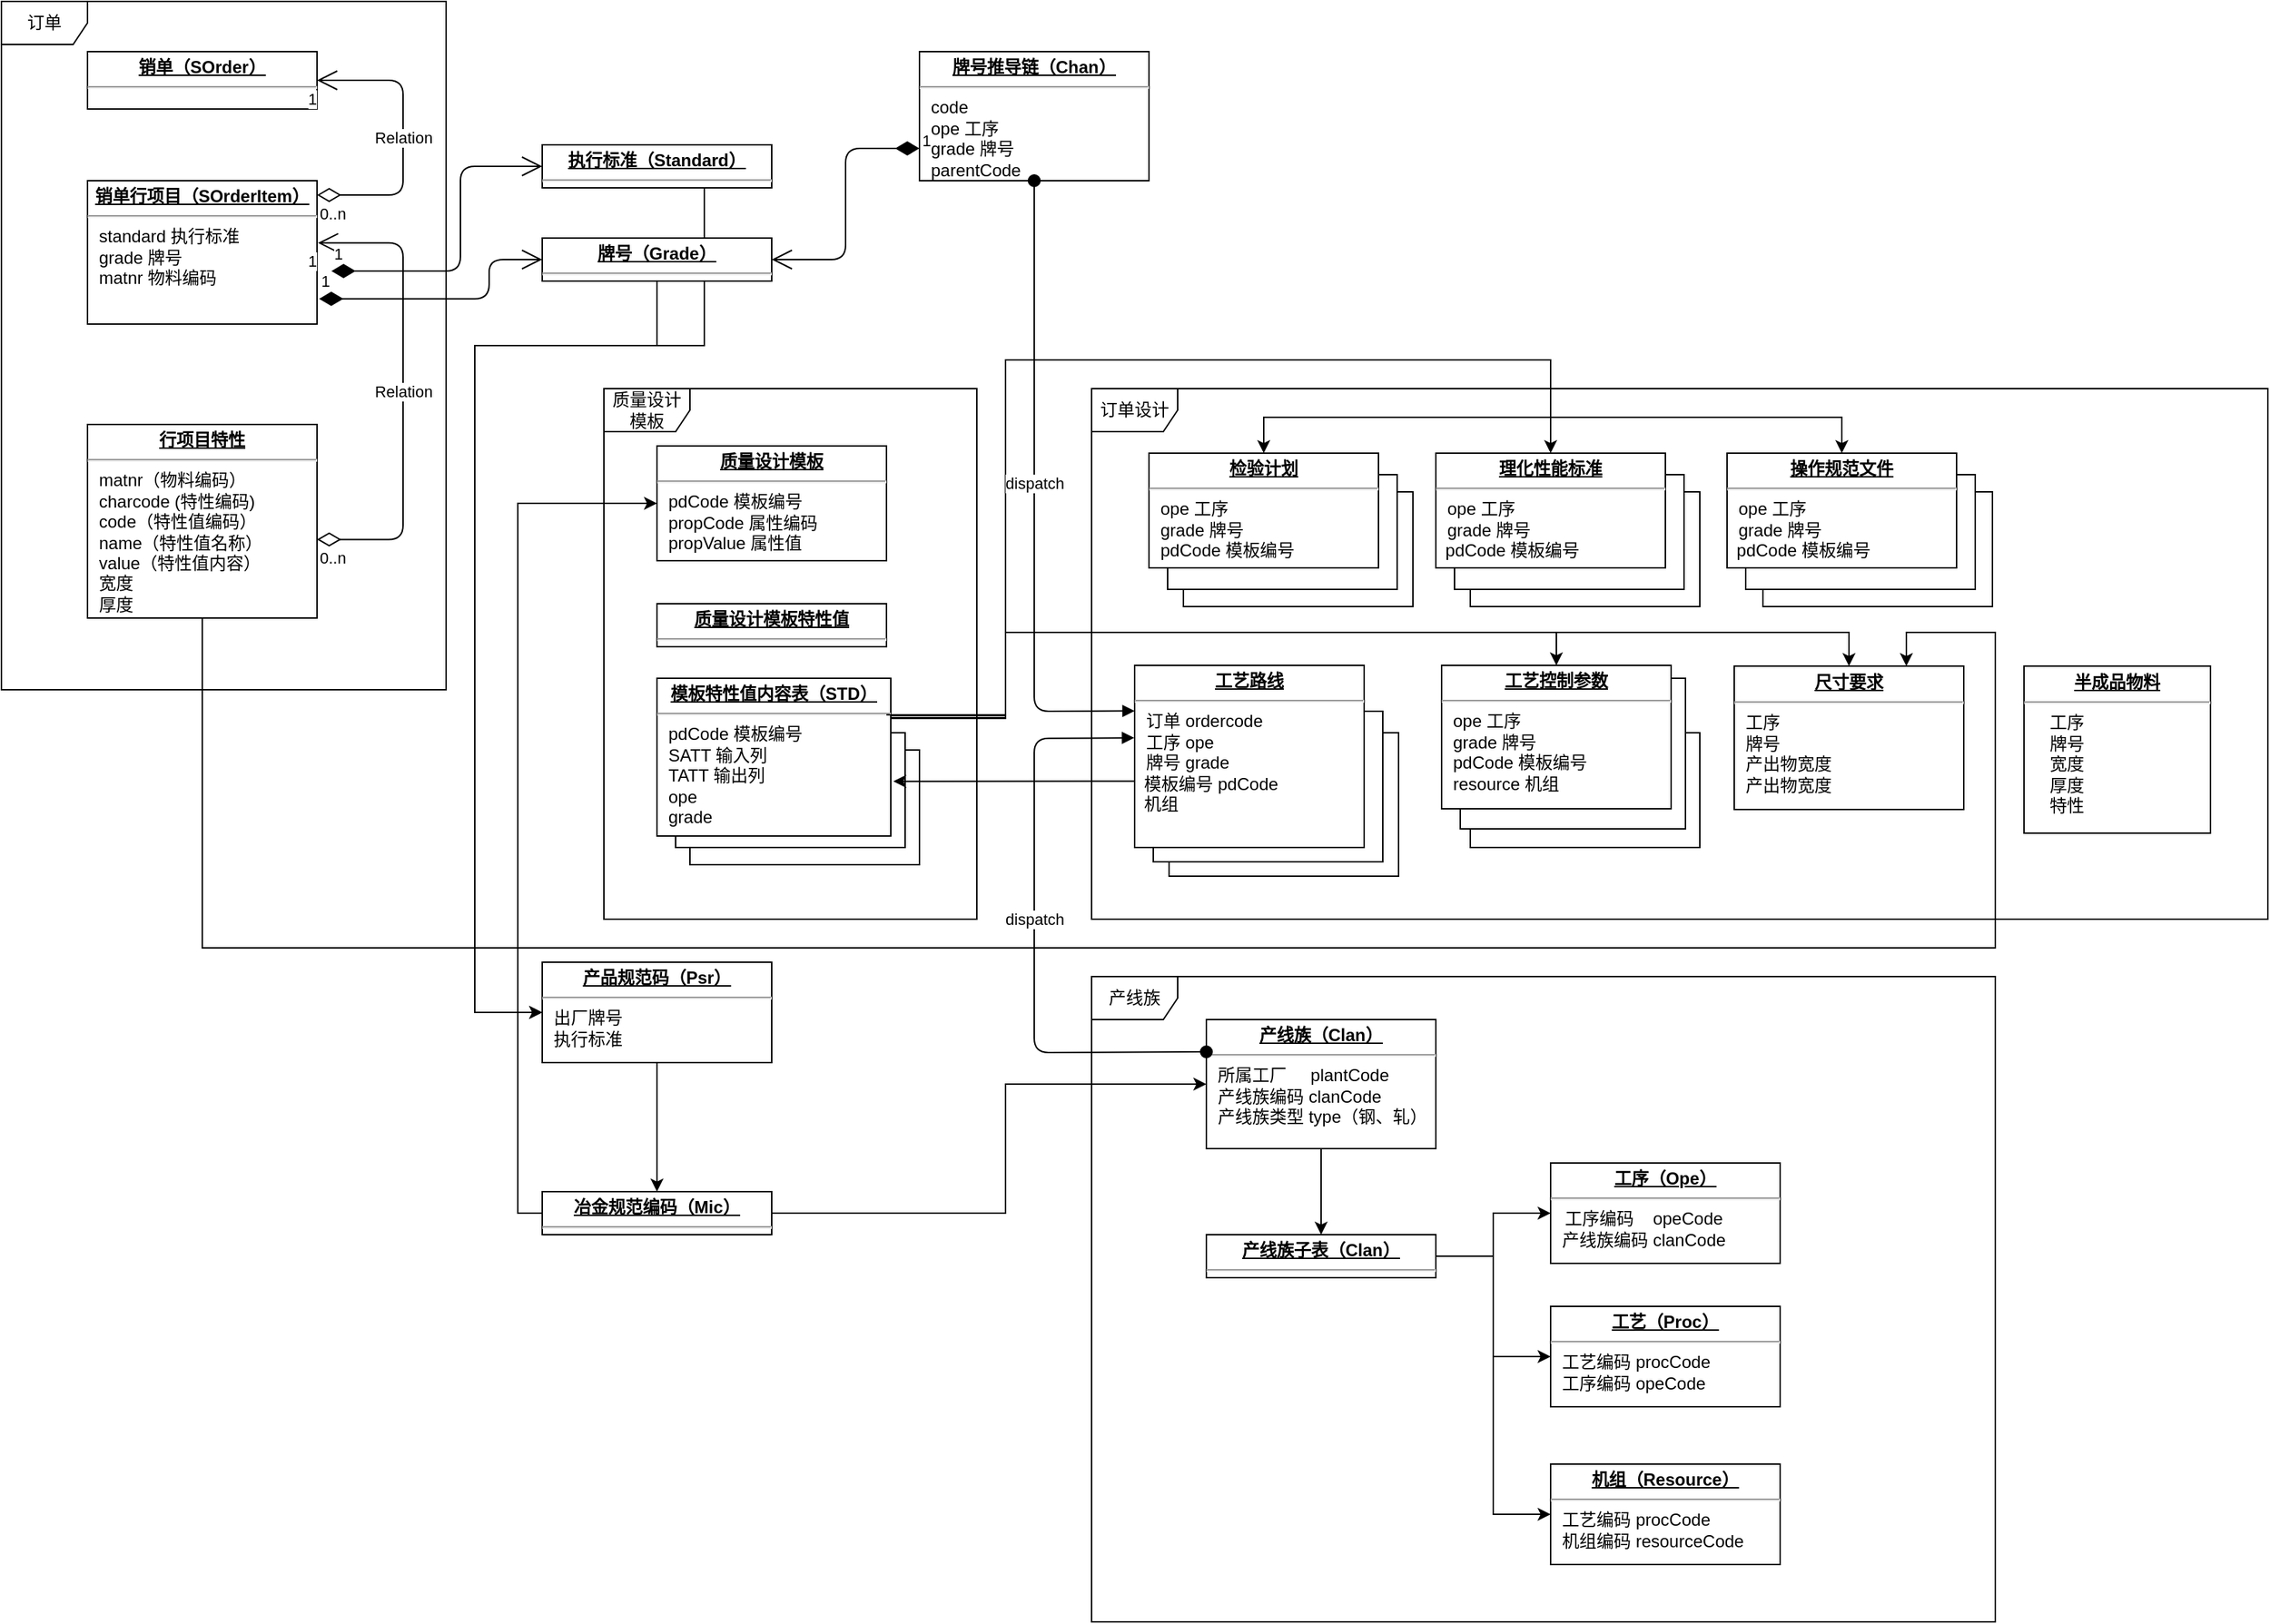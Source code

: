 <mxfile version="14.7.0" type="github">
  <diagram id="wDkvw0Li7lhQuUnuCopA" name="Page-1">
    <mxGraphModel dx="2956" dy="831" grid="1" gridSize="10" guides="1" tooltips="1" connect="1" arrows="1" fold="1" page="1" pageScale="1" pageWidth="827" pageHeight="1169" math="0" shadow="0">
      <root>
        <mxCell id="0" />
        <mxCell id="1" parent="0" />
        <mxCell id="6O5M4Bmvst82YMktr0bX-34" value="产线族" style="shape=umlFrame;whiteSpace=wrap;html=1;" vertex="1" parent="1">
          <mxGeometry x="-30" y="770" width="630" height="450" as="geometry" />
        </mxCell>
        <mxCell id="6O5M4Bmvst82YMktr0bX-16" value="订单设计" style="shape=umlFrame;whiteSpace=wrap;html=1;" vertex="1" parent="1">
          <mxGeometry x="-30" y="360" width="820" height="370" as="geometry" />
        </mxCell>
        <mxCell id="6O5M4Bmvst82YMktr0bX-15" value="质量设计模板" style="shape=umlFrame;whiteSpace=wrap;html=1;" vertex="1" parent="1">
          <mxGeometry x="-370" y="360" width="260" height="370" as="geometry" />
        </mxCell>
        <mxCell id="6O5M4Bmvst82YMktr0bX-14" value="Object" style="html=1;" vertex="1" parent="1">
          <mxGeometry x="-310" y="612" width="160" height="80" as="geometry" />
        </mxCell>
        <mxCell id="6O5M4Bmvst82YMktr0bX-13" value="Object" style="html=1;" vertex="1" parent="1">
          <mxGeometry x="-320" y="600" width="160" height="80" as="geometry" />
        </mxCell>
        <mxCell id="6O5M4Bmvst82YMktr0bX-7" value="Object" style="html=1;" vertex="1" parent="1">
          <mxGeometry x="234" y="432" width="160" height="80" as="geometry" />
        </mxCell>
        <mxCell id="6O5M4Bmvst82YMktr0bX-8" value="Object" style="html=1;" vertex="1" parent="1">
          <mxGeometry x="223" y="420" width="160" height="80" as="geometry" />
        </mxCell>
        <mxCell id="6O5M4Bmvst82YMktr0bX-9" value="Object" style="html=1;" vertex="1" parent="1">
          <mxGeometry x="438" y="432" width="160" height="80" as="geometry" />
        </mxCell>
        <mxCell id="6O5M4Bmvst82YMktr0bX-10" value="Object" style="html=1;" vertex="1" parent="1">
          <mxGeometry x="426" y="420" width="160" height="80" as="geometry" />
        </mxCell>
        <mxCell id="6O5M4Bmvst82YMktr0bX-6" value="Object" style="html=1;" vertex="1" parent="1">
          <mxGeometry x="34" y="432" width="160" height="80" as="geometry" />
        </mxCell>
        <mxCell id="6O5M4Bmvst82YMktr0bX-3" value="Object" style="html=1;" vertex="1" parent="1">
          <mxGeometry x="23" y="420" width="160" height="80" as="geometry" />
        </mxCell>
        <mxCell id="6O5M4Bmvst82YMktr0bX-1" value="订单" style="shape=umlFrame;whiteSpace=wrap;html=1;" vertex="1" parent="1">
          <mxGeometry x="-790" y="90" width="310" height="480" as="geometry" />
        </mxCell>
        <mxCell id="4ImDhPs0vx_Z9GY7AcT3-14" value="&lt;p style=&quot;margin: 0px ; margin-top: 4px ; text-align: center ; text-decoration: underline&quot;&gt;&lt;b&gt;牌号推导链（Chan）&lt;/b&gt;&lt;/p&gt;&lt;hr&gt;&lt;p style=&quot;margin: 0px ; margin-left: 8px&quot;&gt;code&lt;/p&gt;&lt;p style=&quot;margin: 0px ; margin-left: 8px&quot;&gt;ope 工序&lt;br&gt;grade 牌号&lt;/p&gt;&lt;p style=&quot;margin: 0px ; margin-left: 8px&quot;&gt;parentCode&lt;/p&gt;" style="verticalAlign=top;align=left;overflow=fill;fontSize=12;fontFamily=Helvetica;html=1;" parent="1" vertex="1">
          <mxGeometry x="-150" y="125" width="160" height="90" as="geometry" />
        </mxCell>
        <mxCell id="6O5M4Bmvst82YMktr0bX-22" style="edgeStyle=orthogonalEdgeStyle;rounded=0;orthogonalLoop=1;jettySize=auto;html=1;exitX=0.25;exitY=1;exitDx=0;exitDy=0;entryX=0;entryY=0.5;entryDx=0;entryDy=0;" edge="1" parent="1" source="4ImDhPs0vx_Z9GY7AcT3-31" target="6O5M4Bmvst82YMktr0bX-21">
          <mxGeometry relative="1" as="geometry">
            <Array as="points">
              <mxPoint x="-300" y="220" />
              <mxPoint x="-300" y="330" />
              <mxPoint x="-460" y="330" />
              <mxPoint x="-460" y="795" />
            </Array>
          </mxGeometry>
        </mxCell>
        <mxCell id="4ImDhPs0vx_Z9GY7AcT3-31" value="&lt;p style=&quot;margin: 0px ; margin-top: 4px ; text-align: center ; text-decoration: underline&quot;&gt;&lt;b&gt;执行标准（Standard）&lt;/b&gt;&lt;/p&gt;&lt;hr&gt;&lt;p style=&quot;margin: 0px ; margin-left: 8px&quot;&gt;&lt;br&gt;&lt;/p&gt;" style="verticalAlign=top;align=left;overflow=fill;fontSize=12;fontFamily=Helvetica;html=1;" parent="1" vertex="1">
          <mxGeometry x="-413" y="190" width="160" height="30" as="geometry" />
        </mxCell>
        <mxCell id="4ImDhPs0vx_Z9GY7AcT3-32" value="&lt;p style=&quot;margin: 0px ; margin-top: 4px ; text-align: center ; text-decoration: underline&quot;&gt;&lt;b&gt;销单（SOrder）&lt;/b&gt;&lt;/p&gt;&lt;hr&gt;&lt;p style=&quot;margin: 0px ; margin-left: 8px&quot;&gt;&lt;br&gt;&lt;/p&gt;" style="verticalAlign=top;align=left;overflow=fill;fontSize=12;fontFamily=Helvetica;html=1;" parent="1" vertex="1">
          <mxGeometry x="-730" y="125" width="160" height="40" as="geometry" />
        </mxCell>
        <mxCell id="4ImDhPs0vx_Z9GY7AcT3-33" value="&lt;p style=&quot;margin: 0px ; margin-top: 4px ; text-align: center ; text-decoration: underline&quot;&gt;&lt;b&gt;销单行项目（SOrderItem）&lt;/b&gt;&lt;/p&gt;&lt;hr&gt;&lt;p style=&quot;margin: 0px ; margin-left: 8px&quot;&gt;standard 执行标准&lt;br&gt;grade 牌号&lt;br&gt;&lt;/p&gt;&lt;p style=&quot;margin: 0px ; margin-left: 8px&quot;&gt;matnr 物料编码&lt;/p&gt;" style="verticalAlign=top;align=left;overflow=fill;fontSize=12;fontFamily=Helvetica;html=1;" parent="1" vertex="1">
          <mxGeometry x="-730" y="215" width="160" height="100" as="geometry" />
        </mxCell>
        <mxCell id="4ImDhPs0vx_Z9GY7AcT3-34" value="Relation" style="endArrow=open;html=1;endSize=12;startArrow=diamondThin;startSize=14;startFill=0;edgeStyle=orthogonalEdgeStyle;entryX=1;entryY=0.5;entryDx=0;entryDy=0;exitX=1;exitY=0.1;exitDx=0;exitDy=0;exitPerimeter=0;" parent="1" source="4ImDhPs0vx_Z9GY7AcT3-33" target="4ImDhPs0vx_Z9GY7AcT3-32" edge="1">
          <mxGeometry relative="1" as="geometry">
            <mxPoint x="-340" y="510" as="sourcePoint" />
            <mxPoint x="-180" y="510" as="targetPoint" />
            <Array as="points">
              <mxPoint x="-510" y="225" />
              <mxPoint x="-510" y="145" />
            </Array>
          </mxGeometry>
        </mxCell>
        <mxCell id="4ImDhPs0vx_Z9GY7AcT3-35" value="0..n" style="edgeLabel;resizable=0;html=1;align=left;verticalAlign=top;" parent="4ImDhPs0vx_Z9GY7AcT3-34" connectable="0" vertex="1">
          <mxGeometry x="-1" relative="1" as="geometry" />
        </mxCell>
        <mxCell id="4ImDhPs0vx_Z9GY7AcT3-36" value="1" style="edgeLabel;resizable=0;html=1;align=right;verticalAlign=top;" parent="4ImDhPs0vx_Z9GY7AcT3-34" connectable="0" vertex="1">
          <mxGeometry x="1" relative="1" as="geometry" />
        </mxCell>
        <mxCell id="6O5M4Bmvst82YMktr0bX-65" style="edgeStyle=orthogonalEdgeStyle;rounded=0;orthogonalLoop=1;jettySize=auto;html=1;entryX=0.75;entryY=0;entryDx=0;entryDy=0;" edge="1" parent="1" source="4ImDhPs0vx_Z9GY7AcT3-37" target="6O5M4Bmvst82YMktr0bX-62">
          <mxGeometry relative="1" as="geometry">
            <Array as="points">
              <mxPoint x="-650" y="750" />
              <mxPoint x="600" y="750" />
              <mxPoint x="600" y="530" />
              <mxPoint x="538" y="530" />
            </Array>
          </mxGeometry>
        </mxCell>
        <mxCell id="4ImDhPs0vx_Z9GY7AcT3-37" value="&lt;p style=&quot;margin: 0px ; margin-top: 4px ; text-align: center ; text-decoration: underline&quot;&gt;&lt;b&gt;行项目特性&lt;/b&gt;&lt;/p&gt;&lt;hr&gt;&lt;p style=&quot;margin: 0px ; margin-left: 8px&quot;&gt;matnr（物料编码）&lt;/p&gt;&lt;p style=&quot;margin: 0px ; margin-left: 8px&quot;&gt;charcode (特性编码)&lt;/p&gt;&lt;p style=&quot;margin: 0px ; margin-left: 8px&quot;&gt;code（特性值编码）&lt;br&gt;name（特性值名称）&lt;br&gt;value（特性值内容）&lt;/p&gt;&lt;p style=&quot;margin: 0px ; margin-left: 8px&quot;&gt;宽度&lt;/p&gt;&lt;p style=&quot;margin: 0px ; margin-left: 8px&quot;&gt;厚度&lt;/p&gt;" style="verticalAlign=top;align=left;overflow=fill;fontSize=12;fontFamily=Helvetica;html=1;" parent="1" vertex="1">
          <mxGeometry x="-730" y="385" width="160" height="135" as="geometry" />
        </mxCell>
        <mxCell id="4ImDhPs0vx_Z9GY7AcT3-38" value="Relation" style="endArrow=open;html=1;endSize=12;startArrow=diamondThin;startSize=14;startFill=0;edgeStyle=orthogonalEdgeStyle;exitX=1;exitY=0.594;exitDx=0;exitDy=0;exitPerimeter=0;entryX=1.004;entryY=0.434;entryDx=0;entryDy=0;entryPerimeter=0;" parent="1" source="4ImDhPs0vx_Z9GY7AcT3-37" target="4ImDhPs0vx_Z9GY7AcT3-33" edge="1">
          <mxGeometry relative="1" as="geometry">
            <mxPoint x="-410" y="417.5" as="sourcePoint" />
            <mxPoint x="-630" y="260" as="targetPoint" />
            <Array as="points">
              <mxPoint x="-510" y="465" />
              <mxPoint x="-510" y="258" />
            </Array>
          </mxGeometry>
        </mxCell>
        <mxCell id="4ImDhPs0vx_Z9GY7AcT3-39" value="0..n" style="edgeLabel;resizable=0;html=1;align=left;verticalAlign=top;" parent="4ImDhPs0vx_Z9GY7AcT3-38" connectable="0" vertex="1">
          <mxGeometry x="-1" relative="1" as="geometry" />
        </mxCell>
        <mxCell id="4ImDhPs0vx_Z9GY7AcT3-40" value="1" style="edgeLabel;resizable=0;html=1;align=right;verticalAlign=top;" parent="4ImDhPs0vx_Z9GY7AcT3-38" connectable="0" vertex="1">
          <mxGeometry x="1" relative="1" as="geometry" />
        </mxCell>
        <mxCell id="6O5M4Bmvst82YMktr0bX-23" style="edgeStyle=orthogonalEdgeStyle;rounded=0;orthogonalLoop=1;jettySize=auto;html=1;entryX=0;entryY=0.5;entryDx=0;entryDy=0;" edge="1" parent="1" source="1j3gliMTqgzObGHV8MeY-1" target="6O5M4Bmvst82YMktr0bX-21">
          <mxGeometry relative="1" as="geometry">
            <mxPoint x="-420.0" y="830" as="targetPoint" />
            <Array as="points">
              <mxPoint x="-333" y="330" />
              <mxPoint x="-460" y="330" />
              <mxPoint x="-460" y="795" />
            </Array>
          </mxGeometry>
        </mxCell>
        <mxCell id="1j3gliMTqgzObGHV8MeY-1" value="&lt;p style=&quot;margin: 0px ; margin-top: 4px ; text-align: center ; text-decoration: underline&quot;&gt;&lt;b&gt;牌号（Grade）&lt;/b&gt;&lt;/p&gt;&lt;hr&gt;&lt;p style=&quot;margin: 0px ; margin-left: 8px&quot;&gt;&lt;br&gt;&lt;/p&gt;" style="verticalAlign=top;align=left;overflow=fill;fontSize=12;fontFamily=Helvetica;html=1;" parent="1" vertex="1">
          <mxGeometry x="-413" y="255" width="160" height="30" as="geometry" />
        </mxCell>
        <mxCell id="1j3gliMTqgzObGHV8MeY-4" value="1" style="endArrow=open;html=1;endSize=12;startArrow=diamondThin;startSize=14;startFill=1;edgeStyle=orthogonalEdgeStyle;align=left;verticalAlign=bottom;entryX=0;entryY=0.5;entryDx=0;entryDy=0;" parent="1" target="4ImDhPs0vx_Z9GY7AcT3-31" edge="1">
          <mxGeometry x="-1" y="3" relative="1" as="geometry">
            <mxPoint x="-560" y="278" as="sourcePoint" />
            <mxPoint x="-260" y="70" as="targetPoint" />
            <Array as="points">
              <mxPoint x="-470" y="278" />
              <mxPoint x="-470" y="205" />
            </Array>
          </mxGeometry>
        </mxCell>
        <mxCell id="1j3gliMTqgzObGHV8MeY-8" value="1" style="endArrow=open;html=1;endSize=12;startArrow=diamondThin;startSize=14;startFill=1;edgeStyle=orthogonalEdgeStyle;align=left;verticalAlign=bottom;exitX=0;exitY=0.75;exitDx=0;exitDy=0;entryX=1;entryY=0.5;entryDx=0;entryDy=0;" parent="1" source="4ImDhPs0vx_Z9GY7AcT3-14" target="1j3gliMTqgzObGHV8MeY-1" edge="1">
          <mxGeometry x="-1" y="3" relative="1" as="geometry">
            <mxPoint x="-90" y="400.03" as="sourcePoint" />
            <mxPoint x="90" y="422.53" as="targetPoint" />
          </mxGeometry>
        </mxCell>
        <mxCell id="1j3gliMTqgzObGHV8MeY-9" value="&lt;p style=&quot;margin: 0px ; margin-top: 4px ; text-align: center ; text-decoration: underline&quot;&gt;&lt;b&gt;检验计划&lt;/b&gt;&lt;/p&gt;&lt;hr&gt;&lt;p style=&quot;margin: 0px ; margin-left: 8px&quot;&gt;ope 工序&lt;br&gt;grade 牌号&lt;br&gt;&lt;/p&gt;&lt;p style=&quot;margin: 0px ; margin-left: 8px&quot;&gt;pdCode 模板编号&lt;/p&gt;" style="verticalAlign=top;align=left;overflow=fill;fontSize=12;fontFamily=Helvetica;html=1;" parent="1" vertex="1">
          <mxGeometry x="10" y="405" width="160" height="80" as="geometry" />
        </mxCell>
        <mxCell id="1j3gliMTqgzObGHV8MeY-10" value="&lt;p style=&quot;margin: 0px ; margin-top: 4px ; text-align: center ; text-decoration: underline&quot;&gt;&lt;b&gt;理化性能标准&lt;/b&gt;&lt;/p&gt;&lt;hr&gt;&lt;p style=&quot;margin: 0px ; margin-left: 8px&quot;&gt;ope 工序&lt;br&gt;grade 牌号&lt;br&gt;&lt;/p&gt;&lt;p style=&quot;margin: 0px ; margin-left: 8px&quot;&gt;&lt;/p&gt;&amp;nbsp; pdCode 模板编号" style="verticalAlign=top;align=left;overflow=fill;fontSize=12;fontFamily=Helvetica;html=1;" parent="1" vertex="1">
          <mxGeometry x="210" y="405" width="160" height="80" as="geometry" />
        </mxCell>
        <mxCell id="1j3gliMTqgzObGHV8MeY-12" value="&lt;p style=&quot;margin: 0px ; margin-top: 4px ; text-align: center ; text-decoration: underline&quot;&gt;&lt;b&gt;操作规范文件&lt;/b&gt;&lt;/p&gt;&lt;hr&gt;&lt;p style=&quot;margin: 0px ; margin-left: 8px&quot;&gt;ope 工序&lt;br&gt;grade 牌号&lt;/p&gt;&amp;nbsp; pdCode 模板编号" style="verticalAlign=top;align=left;overflow=fill;fontSize=12;fontFamily=Helvetica;html=1;" parent="1" vertex="1">
          <mxGeometry x="413" y="405" width="160" height="80" as="geometry" />
        </mxCell>
        <mxCell id="1j3gliMTqgzObGHV8MeY-21" value="&lt;p style=&quot;margin: 0px ; margin-top: 4px ; text-align: center ; text-decoration: underline&quot;&gt;&lt;b&gt;质量设计模板&lt;/b&gt;&lt;/p&gt;&lt;hr&gt;&lt;p style=&quot;margin: 0px ; margin-left: 8px&quot;&gt;pdCode 模板编号&lt;/p&gt;&lt;p style=&quot;margin: 0px ; margin-left: 8px&quot;&gt;propCode 属性编码&lt;br&gt;&lt;/p&gt;&lt;p style=&quot;margin: 0px ; margin-left: 8px&quot;&gt;propValue 属性值&lt;br&gt;&lt;/p&gt;" style="verticalAlign=top;align=left;overflow=fill;fontSize=12;fontFamily=Helvetica;html=1;" parent="1" vertex="1">
          <mxGeometry x="-333" y="400" width="160" height="80" as="geometry" />
        </mxCell>
        <mxCell id="1j3gliMTqgzObGHV8MeY-22" value="&lt;p style=&quot;margin: 0px ; margin-top: 4px ; text-align: center ; text-decoration: underline&quot;&gt;&lt;b&gt;质量设计模板特性值&lt;/b&gt;&lt;/p&gt;&lt;hr&gt;&lt;p style=&quot;margin: 0px ; margin-left: 8px&quot;&gt;&lt;br&gt;&lt;/p&gt;" style="verticalAlign=top;align=left;overflow=fill;fontSize=12;fontFamily=Helvetica;html=1;" parent="1" vertex="1">
          <mxGeometry x="-333" y="510" width="160" height="30" as="geometry" />
        </mxCell>
        <mxCell id="6O5M4Bmvst82YMktr0bX-2" value="1" style="endArrow=open;html=1;endSize=12;startArrow=diamondThin;startSize=14;startFill=1;edgeStyle=orthogonalEdgeStyle;align=left;verticalAlign=bottom;entryX=0;entryY=0.5;entryDx=0;entryDy=0;exitX=1.009;exitY=0.824;exitDx=0;exitDy=0;exitPerimeter=0;" edge="1" parent="1" source="4ImDhPs0vx_Z9GY7AcT3-33" target="1j3gliMTqgzObGHV8MeY-1">
          <mxGeometry x="-1" y="3" relative="1" as="geometry">
            <mxPoint x="-550" y="288" as="sourcePoint" />
            <mxPoint x="-360" y="210" as="targetPoint" />
            <Array as="points">
              <mxPoint x="-450" y="297" />
              <mxPoint x="-450" y="270" />
            </Array>
          </mxGeometry>
        </mxCell>
        <mxCell id="6O5M4Bmvst82YMktr0bX-18" style="edgeStyle=orthogonalEdgeStyle;rounded=0;orthogonalLoop=1;jettySize=auto;html=1;entryX=0.5;entryY=0;entryDx=0;entryDy=0;exitX=1;exitY=0.25;exitDx=0;exitDy=0;" edge="1" parent="1" source="6O5M4Bmvst82YMktr0bX-12" target="1j3gliMTqgzObGHV8MeY-9">
          <mxGeometry relative="1" as="geometry">
            <mxPoint x="110" y="670" as="targetPoint" />
            <Array as="points">
              <mxPoint x="-90" y="588" />
              <mxPoint x="-90" y="340" />
              <mxPoint x="290" y="340" />
              <mxPoint x="290" y="380" />
              <mxPoint x="90" y="380" />
            </Array>
          </mxGeometry>
        </mxCell>
        <mxCell id="6O5M4Bmvst82YMktr0bX-58" style="edgeStyle=orthogonalEdgeStyle;rounded=0;orthogonalLoop=1;jettySize=auto;html=1;entryX=0.5;entryY=0;entryDx=0;entryDy=0;" edge="1" parent="1" target="6O5M4Bmvst82YMktr0bX-28">
          <mxGeometry relative="1" as="geometry">
            <mxPoint x="-170" y="590.0" as="sourcePoint" />
            <mxPoint x="334" y="553" as="targetPoint" />
            <Array as="points">
              <mxPoint x="-90" y="590" />
              <mxPoint x="-90" y="530" />
              <mxPoint x="294" y="530" />
            </Array>
          </mxGeometry>
        </mxCell>
        <mxCell id="6O5M4Bmvst82YMktr0bX-64" style="edgeStyle=orthogonalEdgeStyle;rounded=0;orthogonalLoop=1;jettySize=auto;html=1;entryX=0.5;entryY=0;entryDx=0;entryDy=0;" edge="1" parent="1" source="6O5M4Bmvst82YMktr0bX-12" target="6O5M4Bmvst82YMktr0bX-62">
          <mxGeometry relative="1" as="geometry">
            <Array as="points">
              <mxPoint x="-90" y="590" />
              <mxPoint x="-90" y="530" />
              <mxPoint x="498" y="530" />
            </Array>
          </mxGeometry>
        </mxCell>
        <mxCell id="6O5M4Bmvst82YMktr0bX-12" value="&lt;p style=&quot;margin: 0px ; margin-top: 4px ; text-align: center ; text-decoration: underline&quot;&gt;&lt;b&gt;模板特性值内容表（STD）&lt;/b&gt;&lt;/p&gt;&lt;hr&gt;&lt;p style=&quot;margin: 0px ; margin-left: 8px&quot;&gt;pdCode 模板编号&lt;br&gt;SATT 输入列&lt;br&gt;TATT 输出列&lt;/p&gt;&lt;p style=&quot;margin: 0px ; margin-left: 8px&quot;&gt;ope&lt;/p&gt;&lt;p style=&quot;margin: 0px ; margin-left: 8px&quot;&gt;grade&lt;/p&gt;" style="verticalAlign=top;align=left;overflow=fill;fontSize=12;fontFamily=Helvetica;html=1;" vertex="1" parent="1">
          <mxGeometry x="-333" y="562" width="163" height="110" as="geometry" />
        </mxCell>
        <mxCell id="6O5M4Bmvst82YMktr0bX-20" style="edgeStyle=orthogonalEdgeStyle;rounded=0;orthogonalLoop=1;jettySize=auto;html=1;entryX=0.5;entryY=0;entryDx=0;entryDy=0;exitX=1;exitY=0.25;exitDx=0;exitDy=0;" edge="1" parent="1">
          <mxGeometry relative="1" as="geometry">
            <mxPoint x="493" y="405" as="targetPoint" />
            <mxPoint x="-173" y="587.5" as="sourcePoint" />
            <Array as="points">
              <mxPoint x="-90" y="588" />
              <mxPoint x="-90" y="340" />
              <mxPoint x="290" y="340" />
              <mxPoint x="290" y="380" />
              <mxPoint x="493" y="380" />
            </Array>
          </mxGeometry>
        </mxCell>
        <mxCell id="6O5M4Bmvst82YMktr0bX-19" style="edgeStyle=orthogonalEdgeStyle;rounded=0;orthogonalLoop=1;jettySize=auto;html=1;exitX=1;exitY=0.25;exitDx=0;exitDy=0;" edge="1" parent="1" source="6O5M4Bmvst82YMktr0bX-12">
          <mxGeometry relative="1" as="geometry">
            <mxPoint x="290" y="405" as="targetPoint" />
            <mxPoint x="-163" y="597.5" as="sourcePoint" />
            <Array as="points">
              <mxPoint x="-90" y="589" />
              <mxPoint x="-90" y="340" />
              <mxPoint x="290" y="340" />
            </Array>
          </mxGeometry>
        </mxCell>
        <mxCell id="6O5M4Bmvst82YMktr0bX-25" style="edgeStyle=orthogonalEdgeStyle;rounded=0;orthogonalLoop=1;jettySize=auto;html=1;entryX=0.5;entryY=0;entryDx=0;entryDy=0;" edge="1" parent="1" source="6O5M4Bmvst82YMktr0bX-21" target="6O5M4Bmvst82YMktr0bX-24">
          <mxGeometry relative="1" as="geometry" />
        </mxCell>
        <mxCell id="6O5M4Bmvst82YMktr0bX-21" value="&lt;p style=&quot;margin: 0px ; margin-top: 4px ; text-align: center ; text-decoration: underline&quot;&gt;&lt;b&gt;产品规范码（Psr）&lt;/b&gt;&lt;/p&gt;&lt;hr&gt;&lt;p style=&quot;margin: 0px ; margin-left: 8px&quot;&gt;出厂牌号&lt;/p&gt;&lt;p style=&quot;margin: 0px ; margin-left: 8px&quot;&gt;执行标准&lt;/p&gt;&lt;p style=&quot;margin: 0px ; margin-left: 8px&quot;&gt;&lt;br&gt;&lt;/p&gt;" style="verticalAlign=top;align=left;overflow=fill;fontSize=12;fontFamily=Helvetica;html=1;" vertex="1" parent="1">
          <mxGeometry x="-413" y="760" width="160" height="70" as="geometry" />
        </mxCell>
        <mxCell id="6O5M4Bmvst82YMktr0bX-32" value="" style="edgeStyle=orthogonalEdgeStyle;rounded=0;orthogonalLoop=1;jettySize=auto;html=1;entryX=0;entryY=0.5;entryDx=0;entryDy=0;" edge="1" parent="1" source="6O5M4Bmvst82YMktr0bX-24" target="6O5M4Bmvst82YMktr0bX-33">
          <mxGeometry relative="1" as="geometry">
            <mxPoint x="-153" y="915" as="targetPoint" />
            <Array as="points">
              <mxPoint x="-90" y="935" />
              <mxPoint x="-90" y="845" />
            </Array>
          </mxGeometry>
        </mxCell>
        <mxCell id="6O5M4Bmvst82YMktr0bX-67" style="edgeStyle=orthogonalEdgeStyle;rounded=0;orthogonalLoop=1;jettySize=auto;html=1;entryX=0;entryY=0.5;entryDx=0;entryDy=0;" edge="1" parent="1" source="6O5M4Bmvst82YMktr0bX-24" target="1j3gliMTqgzObGHV8MeY-21">
          <mxGeometry relative="1" as="geometry">
            <Array as="points">
              <mxPoint x="-430" y="935" />
              <mxPoint x="-430" y="440" />
            </Array>
          </mxGeometry>
        </mxCell>
        <mxCell id="6O5M4Bmvst82YMktr0bX-24" value="&lt;p style=&quot;margin: 0px ; margin-top: 4px ; text-align: center ; text-decoration: underline&quot;&gt;&lt;b&gt;冶金规范编码（Mic）&lt;/b&gt;&lt;/p&gt;&lt;hr&gt;&lt;p style=&quot;margin: 0px ; margin-left: 8px&quot;&gt;&lt;br&gt;&lt;/p&gt;" style="verticalAlign=top;align=left;overflow=fill;fontSize=12;fontFamily=Helvetica;html=1;" vertex="1" parent="1">
          <mxGeometry x="-413" y="920" width="160" height="30" as="geometry" />
        </mxCell>
        <mxCell id="6O5M4Bmvst82YMktr0bX-26" value="Object" style="html=1;" vertex="1" parent="1">
          <mxGeometry x="234" y="600" width="160" height="80" as="geometry" />
        </mxCell>
        <mxCell id="6O5M4Bmvst82YMktr0bX-27" value="Object" style="html=1;" vertex="1" parent="1">
          <mxGeometry x="227" y="562" width="157" height="105" as="geometry" />
        </mxCell>
        <mxCell id="6O5M4Bmvst82YMktr0bX-28" value="&lt;p style=&quot;margin: 0px ; margin-top: 4px ; text-align: center ; text-decoration: underline&quot;&gt;&lt;b&gt;工艺控制参数&lt;/b&gt;&lt;/p&gt;&lt;hr&gt;&lt;p style=&quot;margin: 0px ; margin-left: 8px&quot;&gt;ope 工序&lt;br&gt;grade 牌号&lt;br&gt;&lt;/p&gt;&lt;p style=&quot;margin: 0px ; margin-left: 8px&quot;&gt;pdCode 模板编号&lt;/p&gt;&lt;p style=&quot;margin: 0px ; margin-left: 8px&quot;&gt;resource 机组&lt;/p&gt;" style="verticalAlign=top;align=left;overflow=fill;fontSize=12;fontFamily=Helvetica;html=1;" vertex="1" parent="1">
          <mxGeometry x="214" y="553" width="160" height="100" as="geometry" />
        </mxCell>
        <mxCell id="6O5M4Bmvst82YMktr0bX-39" value="" style="edgeStyle=orthogonalEdgeStyle;rounded=0;orthogonalLoop=1;jettySize=auto;html=1;" edge="1" parent="1" source="6O5M4Bmvst82YMktr0bX-33" target="6O5M4Bmvst82YMktr0bX-38">
          <mxGeometry relative="1" as="geometry" />
        </mxCell>
        <mxCell id="6O5M4Bmvst82YMktr0bX-33" value="&lt;p style=&quot;margin: 0px ; margin-top: 4px ; text-align: center ; text-decoration: underline&quot;&gt;&lt;b&gt;产线族（Clan）&lt;/b&gt;&lt;/p&gt;&lt;hr&gt;&lt;p style=&quot;margin: 0px ; margin-left: 8px&quot;&gt;所属工厂&amp;nbsp; &amp;nbsp; &amp;nbsp;plantCode&lt;/p&gt;&lt;p style=&quot;margin: 0px ; margin-left: 8px&quot;&gt;产线族编码 clanCode&lt;/p&gt;&lt;p style=&quot;margin: 0px ; margin-left: 8px&quot;&gt;产线族类型 type（钢、轧）&lt;/p&gt;" style="verticalAlign=top;align=left;overflow=fill;fontSize=12;fontFamily=Helvetica;html=1;" vertex="1" parent="1">
          <mxGeometry x="50" y="800" width="160" height="90" as="geometry" />
        </mxCell>
        <mxCell id="6O5M4Bmvst82YMktr0bX-35" value="&lt;p style=&quot;margin: 0px ; margin-top: 4px ; text-align: center ; text-decoration: underline&quot;&gt;&lt;b&gt;工序（Ope）&lt;/b&gt;&lt;/p&gt;&lt;hr&gt;&amp;nbsp; &amp;nbsp;工序编码&amp;nbsp; &amp;nbsp; opeCode&lt;br&gt;&lt;p style=&quot;margin: 0px ; margin-left: 8px&quot;&gt;产线族编码 clanCode&amp;nbsp;&lt;/p&gt;" style="verticalAlign=top;align=left;overflow=fill;fontSize=12;fontFamily=Helvetica;html=1;" vertex="1" parent="1">
          <mxGeometry x="290" y="900" width="160" height="70" as="geometry" />
        </mxCell>
        <mxCell id="6O5M4Bmvst82YMktr0bX-36" value="&lt;p style=&quot;margin: 0px ; margin-top: 4px ; text-align: center ; text-decoration: underline&quot;&gt;&lt;b&gt;工艺（Proc）&lt;/b&gt;&lt;/p&gt;&lt;hr&gt;&lt;p style=&quot;margin: 0px ; margin-left: 8px&quot;&gt;工艺编码 procCode&lt;/p&gt;&lt;p style=&quot;margin: 0px ; margin-left: 8px&quot;&gt;工序编码 opeCode&lt;/p&gt;" style="verticalAlign=top;align=left;overflow=fill;fontSize=12;fontFamily=Helvetica;html=1;" vertex="1" parent="1">
          <mxGeometry x="290" y="1000" width="160" height="70" as="geometry" />
        </mxCell>
        <mxCell id="6O5M4Bmvst82YMktr0bX-37" value="&lt;p style=&quot;margin: 0px ; margin-top: 4px ; text-align: center ; text-decoration: underline&quot;&gt;&lt;b&gt;机组（Resource）&lt;/b&gt;&lt;/p&gt;&lt;hr&gt;&lt;p style=&quot;margin: 0px ; margin-left: 8px&quot;&gt;工艺编码 procCode&lt;/p&gt;&lt;p style=&quot;margin: 0px ; margin-left: 8px&quot;&gt;机组编码 resourceCode&lt;/p&gt;" style="verticalAlign=top;align=left;overflow=fill;fontSize=12;fontFamily=Helvetica;html=1;" vertex="1" parent="1">
          <mxGeometry x="290" y="1110" width="160" height="70" as="geometry" />
        </mxCell>
        <mxCell id="6O5M4Bmvst82YMktr0bX-40" style="edgeStyle=orthogonalEdgeStyle;rounded=0;orthogonalLoop=1;jettySize=auto;html=1;entryX=0;entryY=0.5;entryDx=0;entryDy=0;" edge="1" parent="1" source="6O5M4Bmvst82YMktr0bX-38" target="6O5M4Bmvst82YMktr0bX-35">
          <mxGeometry relative="1" as="geometry" />
        </mxCell>
        <mxCell id="6O5M4Bmvst82YMktr0bX-41" style="edgeStyle=orthogonalEdgeStyle;rounded=0;orthogonalLoop=1;jettySize=auto;html=1;entryX=0;entryY=0.5;entryDx=0;entryDy=0;" edge="1" parent="1" source="6O5M4Bmvst82YMktr0bX-38" target="6O5M4Bmvst82YMktr0bX-36">
          <mxGeometry relative="1" as="geometry" />
        </mxCell>
        <mxCell id="6O5M4Bmvst82YMktr0bX-42" style="edgeStyle=orthogonalEdgeStyle;rounded=0;orthogonalLoop=1;jettySize=auto;html=1;entryX=0;entryY=0.5;entryDx=0;entryDy=0;" edge="1" parent="1" source="6O5M4Bmvst82YMktr0bX-38" target="6O5M4Bmvst82YMktr0bX-37">
          <mxGeometry relative="1" as="geometry" />
        </mxCell>
        <mxCell id="6O5M4Bmvst82YMktr0bX-38" value="&lt;p style=&quot;margin: 0px ; margin-top: 4px ; text-align: center ; text-decoration: underline&quot;&gt;&lt;b&gt;产线族子表（Clan）&lt;/b&gt;&lt;/p&gt;&lt;hr&gt;&lt;p style=&quot;margin: 0px ; margin-left: 8px&quot;&gt;&lt;br&gt;&lt;/p&gt;" style="verticalAlign=top;align=left;overflow=fill;fontSize=12;fontFamily=Helvetica;html=1;" vertex="1" parent="1">
          <mxGeometry x="50" y="950" width="160" height="30" as="geometry" />
        </mxCell>
        <mxCell id="6O5M4Bmvst82YMktr0bX-48" value="Object" style="html=1;" vertex="1" parent="1">
          <mxGeometry x="24" y="600" width="160" height="100" as="geometry" />
        </mxCell>
        <mxCell id="6O5M4Bmvst82YMktr0bX-49" value="Object" style="html=1;" vertex="1" parent="1">
          <mxGeometry x="13" y="585" width="160" height="105" as="geometry" />
        </mxCell>
        <mxCell id="6O5M4Bmvst82YMktr0bX-57" style="edgeStyle=orthogonalEdgeStyle;rounded=0;orthogonalLoop=1;jettySize=auto;html=1;entryX=1.011;entryY=0.653;entryDx=0;entryDy=0;entryPerimeter=0;exitX=0;exitY=0.75;exitDx=0;exitDy=0;" edge="1" parent="1" source="6O5M4Bmvst82YMktr0bX-50" target="6O5M4Bmvst82YMktr0bX-12">
          <mxGeometry relative="1" as="geometry">
            <Array as="points">
              <mxPoint y="634" />
            </Array>
          </mxGeometry>
        </mxCell>
        <mxCell id="6O5M4Bmvst82YMktr0bX-50" value="&lt;p style=&quot;margin: 0px ; margin-top: 4px ; text-align: center ; text-decoration: underline&quot;&gt;&lt;b&gt;工艺路线&lt;/b&gt;&lt;/p&gt;&lt;hr&gt;&lt;p style=&quot;margin: 0px ; margin-left: 8px&quot;&gt;订单 ordercode&lt;/p&gt;&lt;p style=&quot;margin: 0px ; margin-left: 8px&quot;&gt;工序 ope&lt;br&gt;牌号 grade&lt;/p&gt;&amp;nbsp; 模板编号 pdCode&lt;br&gt;&amp;nbsp; 机组" style="verticalAlign=top;align=left;overflow=fill;fontSize=12;fontFamily=Helvetica;html=1;" vertex="1" parent="1">
          <mxGeometry y="553" width="160" height="127" as="geometry" />
        </mxCell>
        <mxCell id="6O5M4Bmvst82YMktr0bX-51" value="dispatch" style="html=1;verticalAlign=bottom;startArrow=oval;startFill=1;endArrow=block;startSize=8;exitX=0.5;exitY=1;exitDx=0;exitDy=0;entryX=0;entryY=0.25;entryDx=0;entryDy=0;" edge="1" parent="1" source="4ImDhPs0vx_Z9GY7AcT3-14" target="6O5M4Bmvst82YMktr0bX-50">
          <mxGeometry width="60" relative="1" as="geometry">
            <mxPoint x="-40" y="270" as="sourcePoint" />
            <mxPoint x="20" y="270" as="targetPoint" />
            <Array as="points">
              <mxPoint x="-70" y="530" />
              <mxPoint x="-70" y="585" />
            </Array>
          </mxGeometry>
        </mxCell>
        <mxCell id="6O5M4Bmvst82YMktr0bX-53" value="dispatch" style="html=1;verticalAlign=bottom;startArrow=oval;startFill=1;endArrow=block;startSize=8;entryX=-0.002;entryY=0.398;entryDx=0;entryDy=0;exitX=0;exitY=0.25;exitDx=0;exitDy=0;entryPerimeter=0;" edge="1" parent="1" source="6O5M4Bmvst82YMktr0bX-33" target="6O5M4Bmvst82YMktr0bX-50">
          <mxGeometry width="60" relative="1" as="geometry">
            <mxPoint x="-70" y="800" as="sourcePoint" />
            <mxPoint x="440" y="845" as="targetPoint" />
            <Array as="points">
              <mxPoint x="-70" y="823" />
              <mxPoint x="-70" y="604" />
            </Array>
          </mxGeometry>
        </mxCell>
        <mxCell id="6O5M4Bmvst82YMktr0bX-62" value="&lt;p style=&quot;margin: 0px ; margin-top: 4px ; text-align: center ; text-decoration: underline&quot;&gt;&lt;b&gt;尺寸要求&lt;/b&gt;&lt;/p&gt;&lt;hr&gt;&lt;p style=&quot;margin: 0px ; margin-left: 8px&quot;&gt;工序&lt;/p&gt;&lt;p style=&quot;margin: 0px ; margin-left: 8px&quot;&gt;牌号&lt;/p&gt;&lt;p style=&quot;margin: 0px ; margin-left: 8px&quot;&gt;产出物宽度&lt;/p&gt;&lt;p style=&quot;margin: 0px ; margin-left: 8px&quot;&gt;产出物宽度&lt;br&gt;&lt;/p&gt;" style="verticalAlign=top;align=left;overflow=fill;fontSize=12;fontFamily=Helvetica;html=1;" vertex="1" parent="1">
          <mxGeometry x="418" y="553.5" width="160" height="100" as="geometry" />
        </mxCell>
        <mxCell id="6O5M4Bmvst82YMktr0bX-66" value="&lt;p style=&quot;margin: 0px ; margin-top: 4px ; text-align: center ; text-decoration: underline&quot;&gt;&lt;b&gt;半成品物料&lt;/b&gt;&lt;/p&gt;&lt;hr&gt;&lt;p style=&quot;margin: 0px ; margin-left: 8px&quot;&gt;&amp;nbsp; &amp;nbsp;工序&amp;nbsp;&lt;/p&gt;&lt;p style=&quot;margin: 0px ; margin-left: 8px&quot;&gt;&amp;nbsp; &amp;nbsp;牌号&amp;nbsp;&lt;/p&gt;&lt;p style=&quot;margin: 0px ; margin-left: 8px&quot;&gt;&lt;span&gt;&amp;nbsp; &amp;nbsp;宽度&lt;/span&gt;&lt;br&gt;&lt;/p&gt;&lt;p style=&quot;margin: 0px ; margin-left: 8px&quot;&gt;&amp;nbsp; &amp;nbsp;厚度&lt;/p&gt;&lt;p style=&quot;margin: 0px ; margin-left: 8px&quot;&gt;&amp;nbsp; &amp;nbsp;特性&lt;/p&gt;" style="verticalAlign=top;align=left;overflow=fill;fontSize=12;fontFamily=Helvetica;html=1;" vertex="1" parent="1">
          <mxGeometry x="620" y="553.5" width="130" height="116.5" as="geometry" />
        </mxCell>
      </root>
    </mxGraphModel>
  </diagram>
</mxfile>
